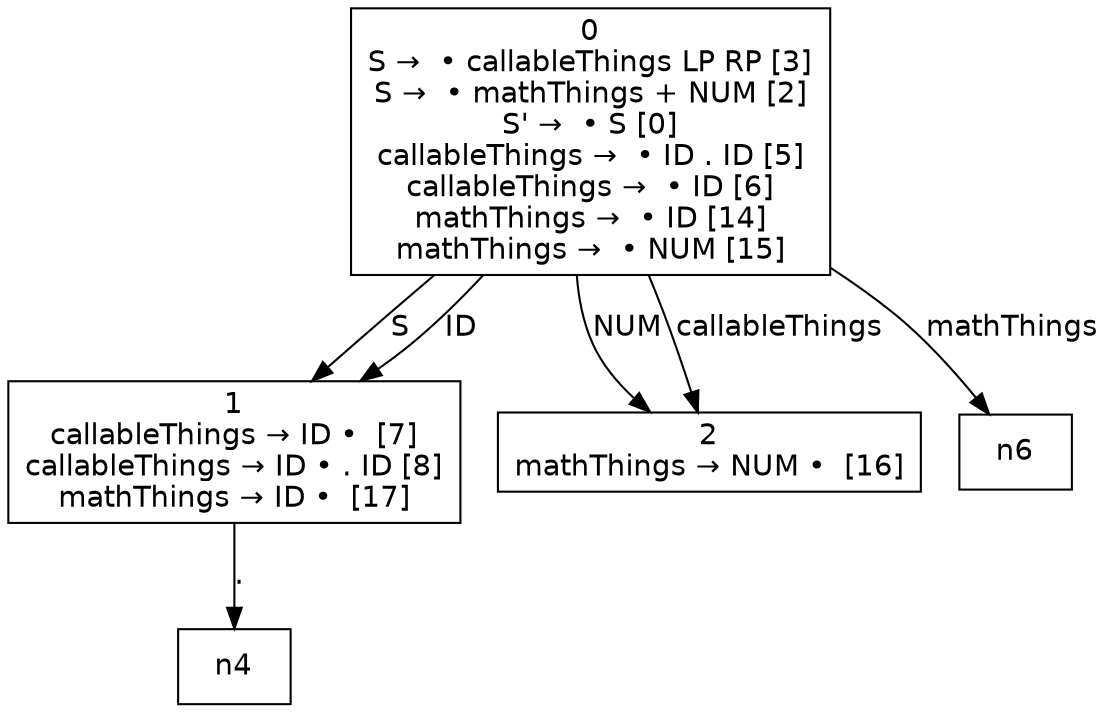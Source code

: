 digraph d{
node [fontname=Helvetica,shape=box];
edge [fontname=Helvetica];
n0 [label=<0<br />S →  • callableThings LP RP [3]<br />S →  • mathThings + NUM [2]<br />S' →  • S [0]<br />callableThings →  • ID . ID [5]<br />callableThings →  • ID [6]<br />mathThings →  • ID [14]<br />mathThings →  • NUM [15]>];
n1 [label=<1<br />callableThings → ID •  [7]<br />callableThings → ID • . ID [8]<br />mathThings → ID •  [17]>];
n2 [label=<2<br />mathThings → NUM •  [16]>];
n0 -> n1 [label="S"];
n0 -> n6 [label="mathThings"];
n0 -> n1 [label="ID"];
n0 -> n2 [label="NUM"];
n0 -> n2 [label="callableThings"];
n1 -> n4 [label="."];
}